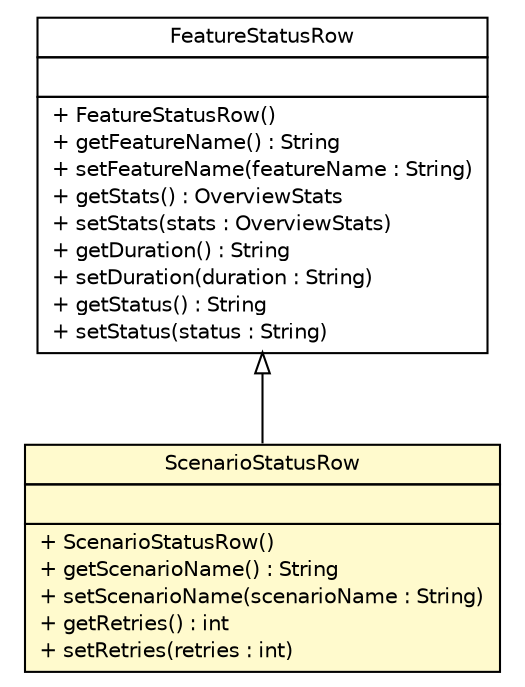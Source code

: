 #!/usr/local/bin/dot
#
# Class diagram 
# Generated by UMLGraph version R5_6 (http://www.umlgraph.org/)
#

digraph G {
	edge [fontname="Helvetica",fontsize=10,labelfontname="Helvetica",labelfontsize=10];
	node [fontname="Helvetica",fontsize=10,shape=plaintext];
	nodesep=0.25;
	ranksep=0.5;
	// com.github.mkolisnyk.cucumber.reporting.types.beans.OverviewDataBean.FeatureStatusRow
	c10532 [label=<<table title="com.github.mkolisnyk.cucumber.reporting.types.beans.OverviewDataBean.FeatureStatusRow" border="0" cellborder="1" cellspacing="0" cellpadding="2" port="p" href="./OverviewDataBean.FeatureStatusRow.html">
		<tr><td><table border="0" cellspacing="0" cellpadding="1">
<tr><td align="center" balign="center"> FeatureStatusRow </td></tr>
		</table></td></tr>
		<tr><td><table border="0" cellspacing="0" cellpadding="1">
<tr><td align="left" balign="left">  </td></tr>
		</table></td></tr>
		<tr><td><table border="0" cellspacing="0" cellpadding="1">
<tr><td align="left" balign="left"> + FeatureStatusRow() </td></tr>
<tr><td align="left" balign="left"> + getFeatureName() : String </td></tr>
<tr><td align="left" balign="left"> + setFeatureName(featureName : String) </td></tr>
<tr><td align="left" balign="left"> + getStats() : OverviewStats </td></tr>
<tr><td align="left" balign="left"> + setStats(stats : OverviewStats) </td></tr>
<tr><td align="left" balign="left"> + getDuration() : String </td></tr>
<tr><td align="left" balign="left"> + setDuration(duration : String) </td></tr>
<tr><td align="left" balign="left"> + getStatus() : String </td></tr>
<tr><td align="left" balign="left"> + setStatus(status : String) </td></tr>
		</table></td></tr>
		</table>>, URL="./OverviewDataBean.FeatureStatusRow.html", fontname="Helvetica", fontcolor="black", fontsize=10.0];
	// com.github.mkolisnyk.cucumber.reporting.types.beans.OverviewDataBean.ScenarioStatusRow
	c10533 [label=<<table title="com.github.mkolisnyk.cucumber.reporting.types.beans.OverviewDataBean.ScenarioStatusRow" border="0" cellborder="1" cellspacing="0" cellpadding="2" port="p" bgcolor="lemonChiffon" href="./OverviewDataBean.ScenarioStatusRow.html">
		<tr><td><table border="0" cellspacing="0" cellpadding="1">
<tr><td align="center" balign="center"> ScenarioStatusRow </td></tr>
		</table></td></tr>
		<tr><td><table border="0" cellspacing="0" cellpadding="1">
<tr><td align="left" balign="left">  </td></tr>
		</table></td></tr>
		<tr><td><table border="0" cellspacing="0" cellpadding="1">
<tr><td align="left" balign="left"> + ScenarioStatusRow() </td></tr>
<tr><td align="left" balign="left"> + getScenarioName() : String </td></tr>
<tr><td align="left" balign="left"> + setScenarioName(scenarioName : String) </td></tr>
<tr><td align="left" balign="left"> + getRetries() : int </td></tr>
<tr><td align="left" balign="left"> + setRetries(retries : int) </td></tr>
		</table></td></tr>
		</table>>, URL="./OverviewDataBean.ScenarioStatusRow.html", fontname="Helvetica", fontcolor="black", fontsize=10.0];
	//com.github.mkolisnyk.cucumber.reporting.types.beans.OverviewDataBean.ScenarioStatusRow extends com.github.mkolisnyk.cucumber.reporting.types.beans.OverviewDataBean.FeatureStatusRow
	c10532:p -> c10533:p [dir=back,arrowtail=empty];
}

